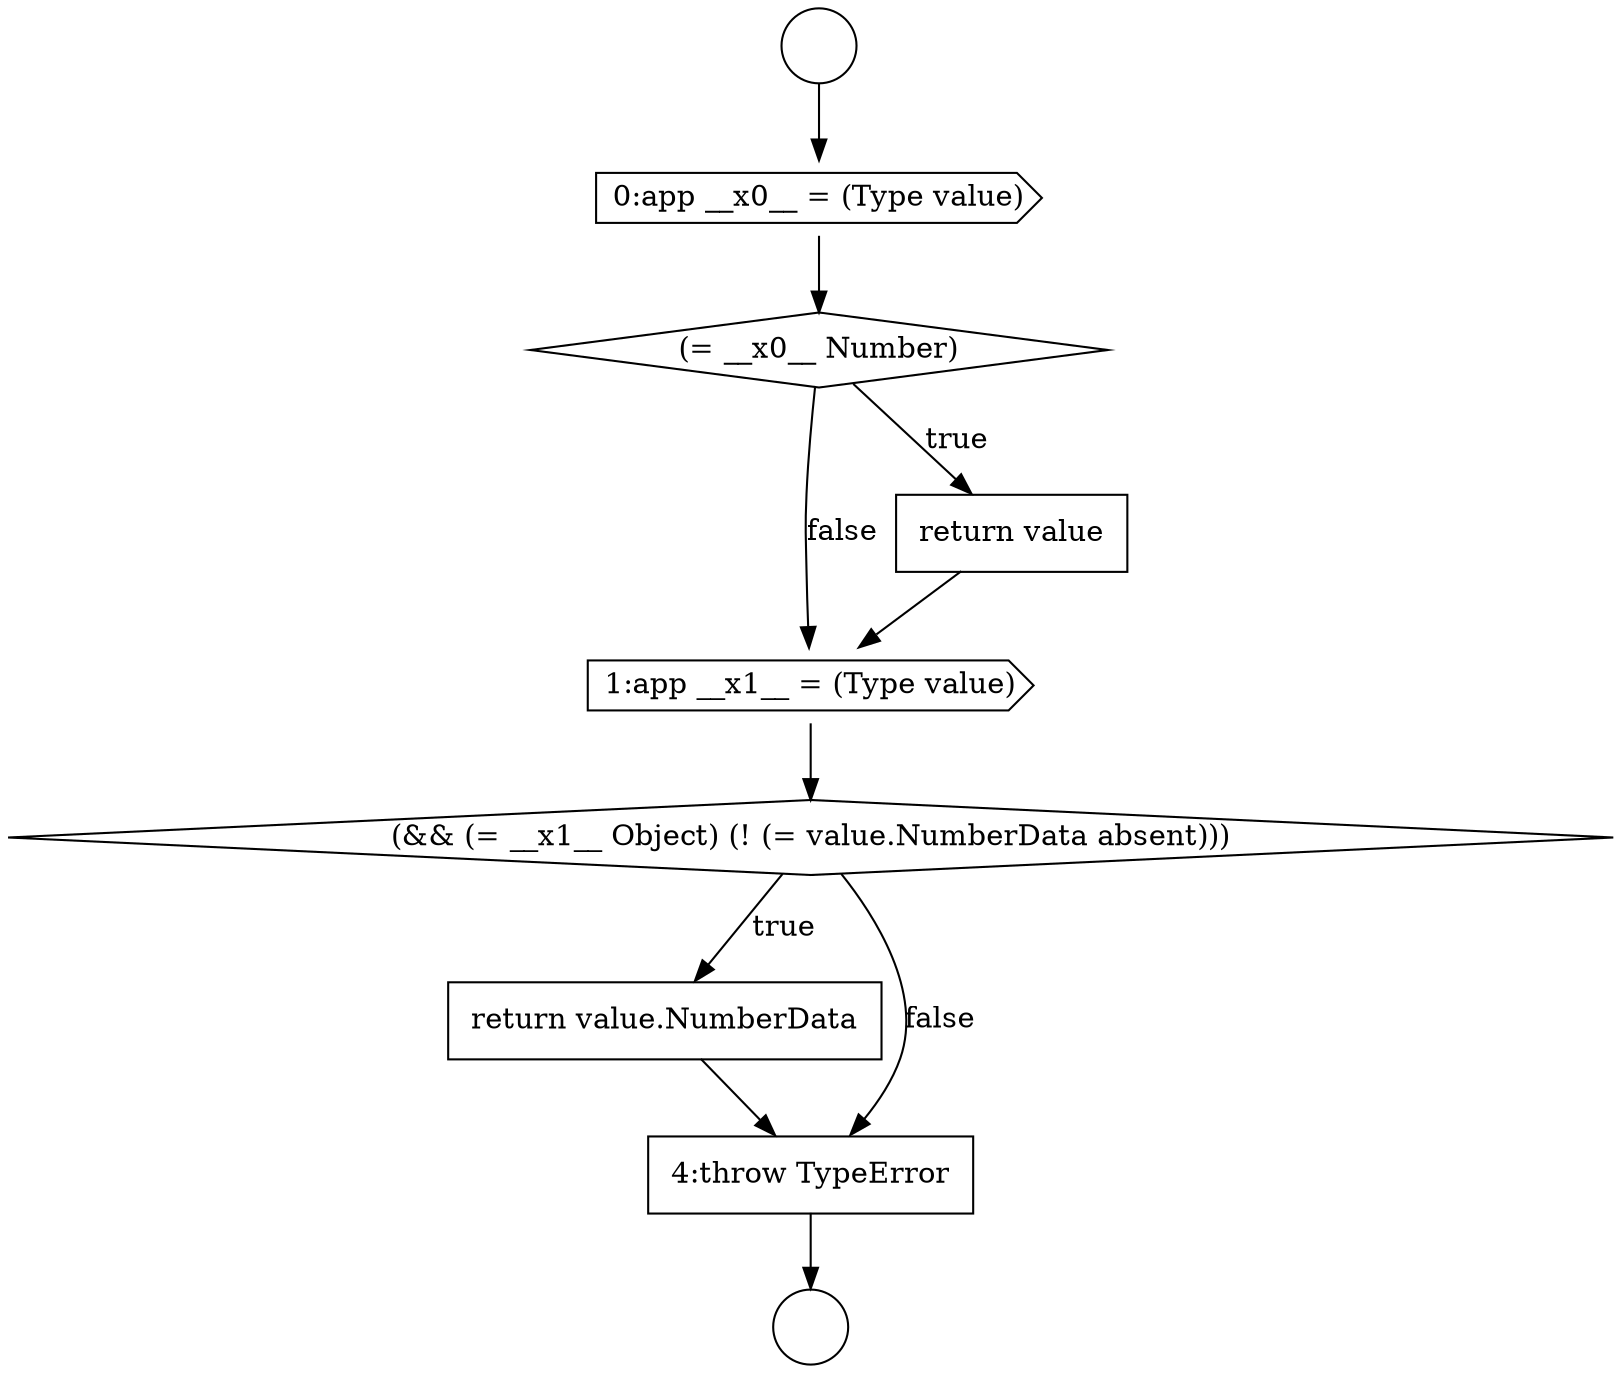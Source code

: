 digraph {
  node10912 [shape=diamond, label=<<font color="black">(&amp;&amp; (= __x1__ Object) (! (= value.NumberData absent)))</font>> color="black" fillcolor="white" style=filled]
  node10908 [shape=cds, label=<<font color="black">0:app __x0__ = (Type value)</font>> color="black" fillcolor="white" style=filled]
  node10913 [shape=none, margin=0, label=<<font color="black">
    <table border="0" cellborder="1" cellspacing="0" cellpadding="10">
      <tr><td align="left">return value.NumberData</td></tr>
    </table>
  </font>> color="black" fillcolor="white" style=filled]
  node10911 [shape=cds, label=<<font color="black">1:app __x1__ = (Type value)</font>> color="black" fillcolor="white" style=filled]
  node10907 [shape=circle label=" " color="black" fillcolor="white" style=filled]
  node10914 [shape=none, margin=0, label=<<font color="black">
    <table border="0" cellborder="1" cellspacing="0" cellpadding="10">
      <tr><td align="left">4:throw TypeError</td></tr>
    </table>
  </font>> color="black" fillcolor="white" style=filled]
  node10906 [shape=circle label=" " color="black" fillcolor="white" style=filled]
  node10910 [shape=none, margin=0, label=<<font color="black">
    <table border="0" cellborder="1" cellspacing="0" cellpadding="10">
      <tr><td align="left">return value</td></tr>
    </table>
  </font>> color="black" fillcolor="white" style=filled]
  node10909 [shape=diamond, label=<<font color="black">(= __x0__ Number)</font>> color="black" fillcolor="white" style=filled]
  node10911 -> node10912 [ color="black"]
  node10910 -> node10911 [ color="black"]
  node10912 -> node10913 [label=<<font color="black">true</font>> color="black"]
  node10912 -> node10914 [label=<<font color="black">false</font>> color="black"]
  node10914 -> node10907 [ color="black"]
  node10913 -> node10914 [ color="black"]
  node10909 -> node10910 [label=<<font color="black">true</font>> color="black"]
  node10909 -> node10911 [label=<<font color="black">false</font>> color="black"]
  node10906 -> node10908 [ color="black"]
  node10908 -> node10909 [ color="black"]
}
